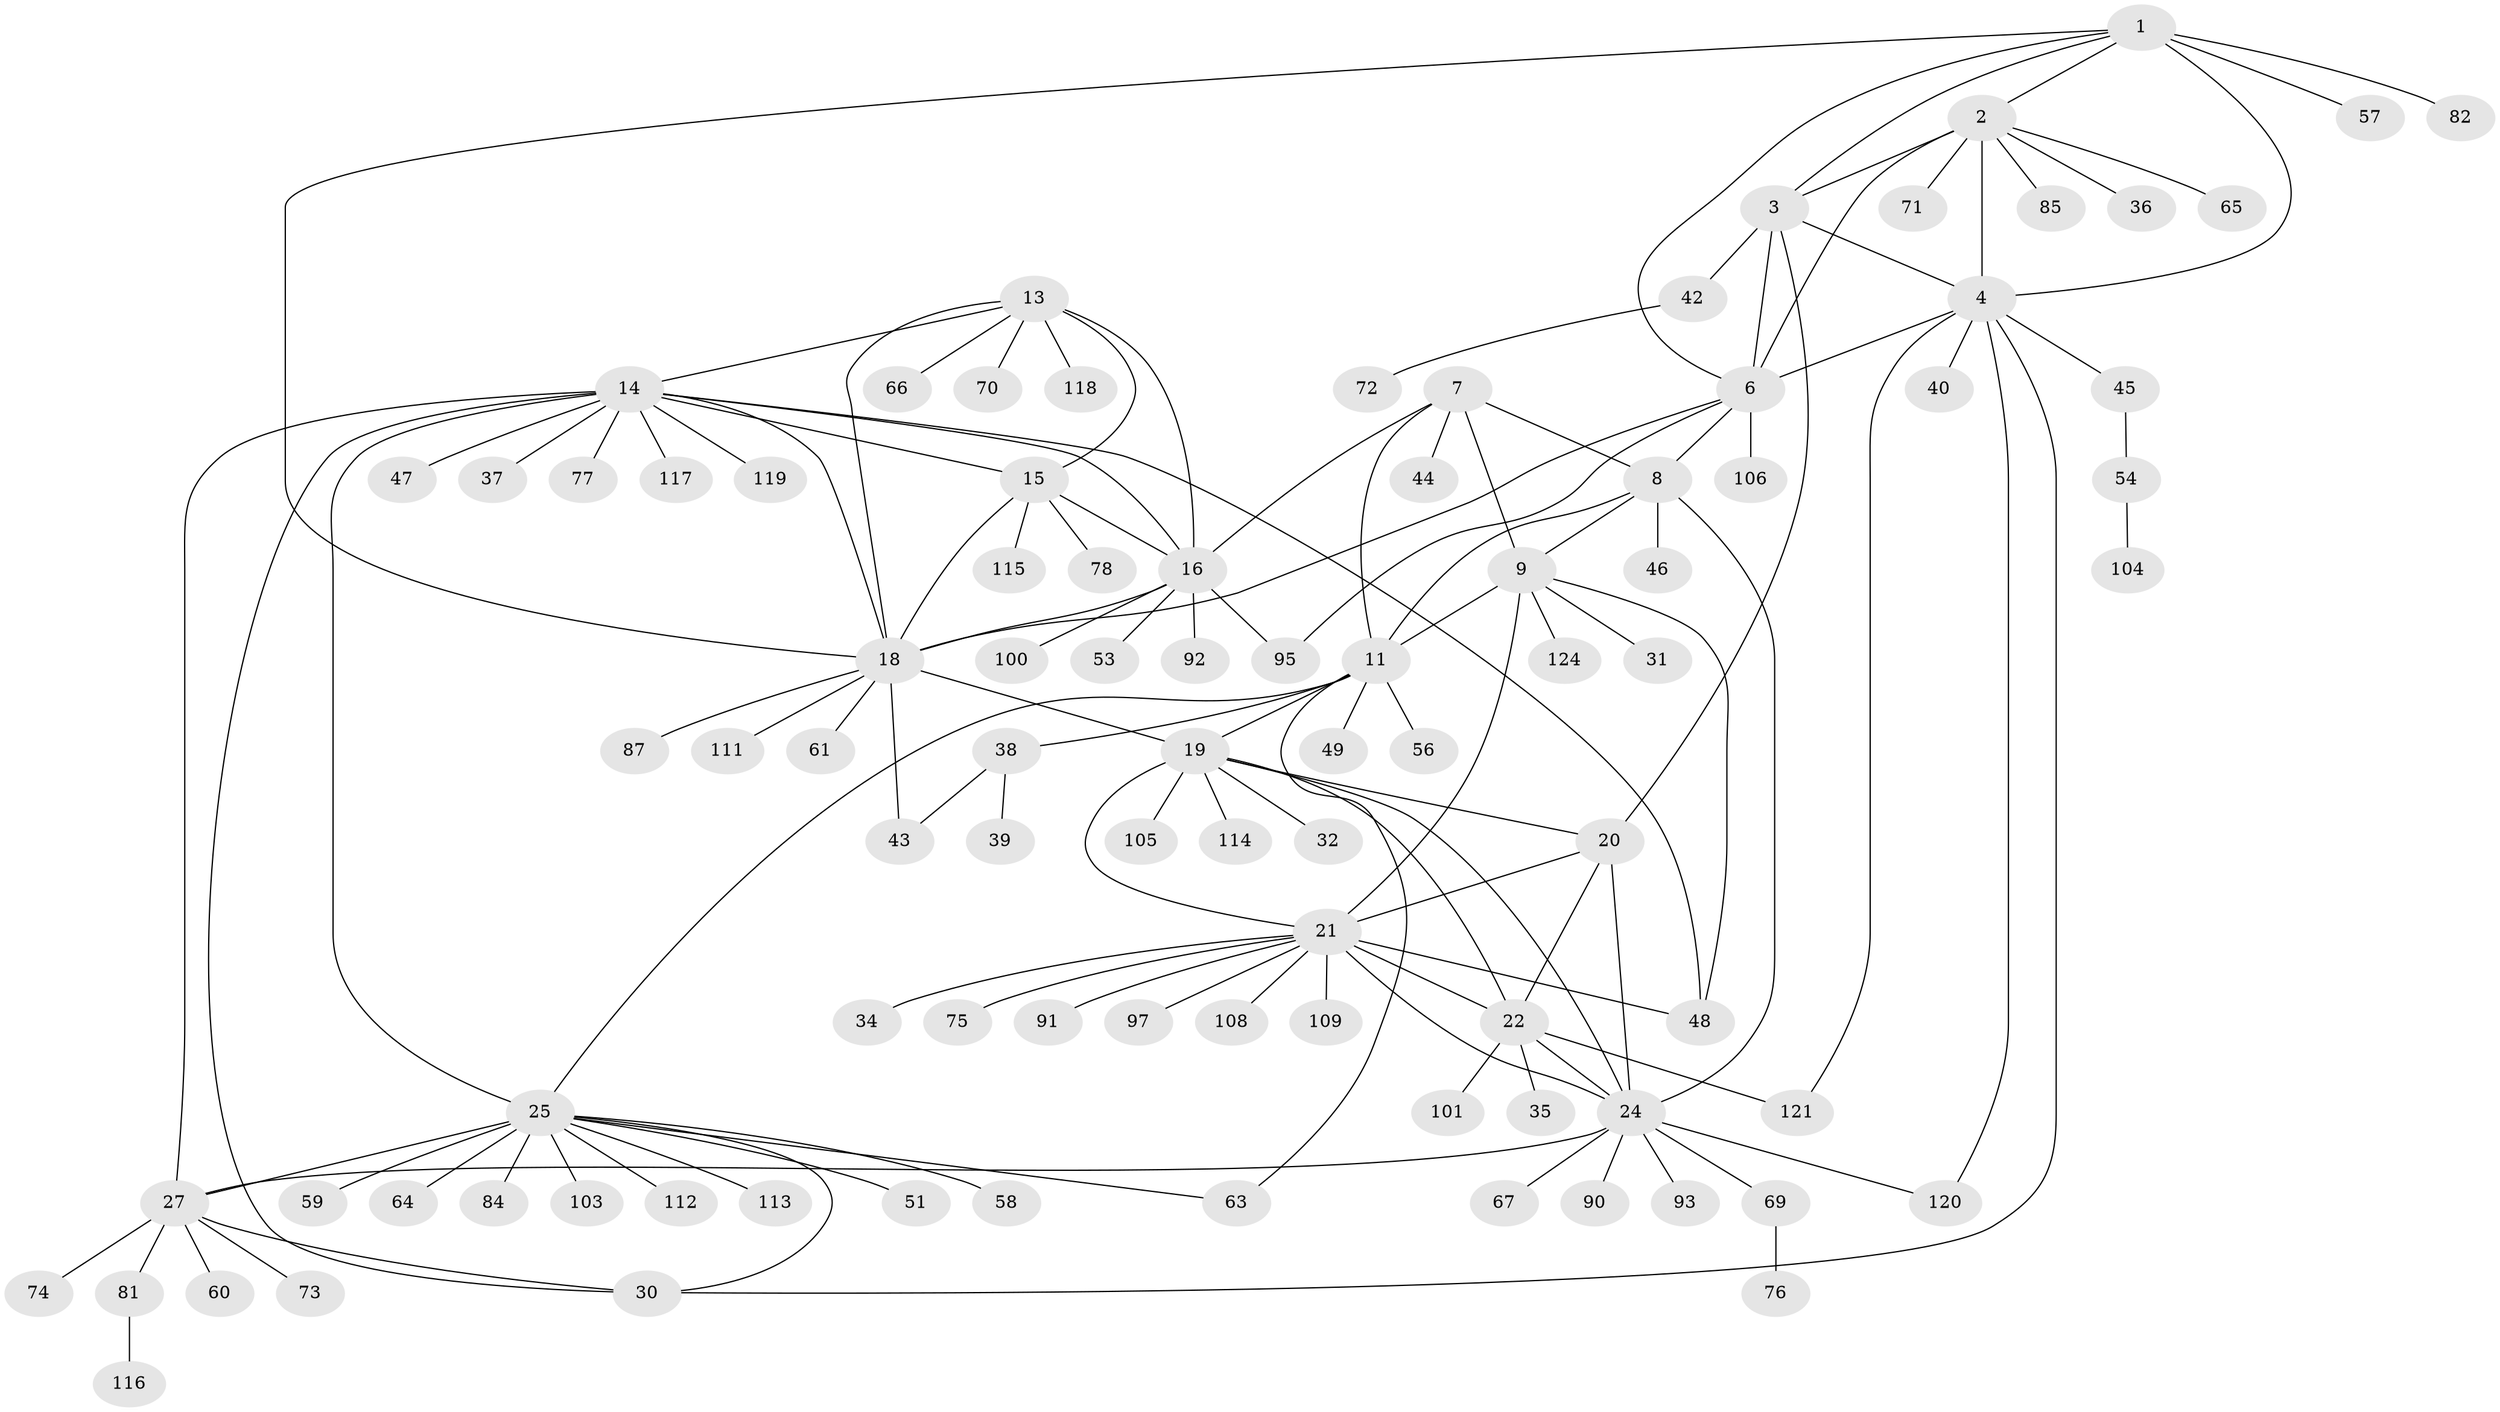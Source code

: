 // Generated by graph-tools (version 1.1) at 2025/52/02/27/25 19:52:15]
// undirected, 94 vertices, 133 edges
graph export_dot {
graph [start="1"]
  node [color=gray90,style=filled];
  1 [super="+68"];
  2 [super="+41"];
  3 [super="+110"];
  4 [super="+5"];
  6;
  7 [super="+62"];
  8 [super="+83"];
  9 [super="+10"];
  11 [super="+12"];
  13 [super="+55"];
  14 [super="+26"];
  15 [super="+17"];
  16 [super="+80"];
  18 [super="+33"];
  19 [super="+88"];
  20;
  21 [super="+23"];
  22 [super="+96"];
  24 [super="+94"];
  25 [super="+28"];
  27 [super="+29"];
  30;
  31;
  32;
  34;
  35 [super="+50"];
  36 [super="+89"];
  37 [super="+99"];
  38;
  39;
  40;
  42 [super="+123"];
  43;
  44;
  45 [super="+52"];
  46;
  47;
  48 [super="+79"];
  49;
  51;
  53;
  54 [super="+107"];
  56;
  57;
  58;
  59;
  60;
  61;
  63;
  64;
  65;
  66;
  67;
  69;
  70;
  71;
  72 [super="+102"];
  73;
  74;
  75;
  76 [super="+98"];
  77;
  78;
  81 [super="+86"];
  82;
  84;
  85;
  87;
  90;
  91;
  92;
  93;
  95;
  97;
  100;
  101;
  103;
  104;
  105;
  106;
  108;
  109;
  111 [super="+122"];
  112;
  113;
  114;
  115;
  116;
  117;
  118;
  119;
  120;
  121;
  124;
  1 -- 2;
  1 -- 3;
  1 -- 4 [weight=2];
  1 -- 6;
  1 -- 18;
  1 -- 57;
  1 -- 82;
  2 -- 3;
  2 -- 4 [weight=2];
  2 -- 6;
  2 -- 36;
  2 -- 71;
  2 -- 85;
  2 -- 65;
  3 -- 4 [weight=2];
  3 -- 6;
  3 -- 20;
  3 -- 42;
  4 -- 6 [weight=2];
  4 -- 30;
  4 -- 40;
  4 -- 121;
  4 -- 120;
  4 -- 45;
  6 -- 8;
  6 -- 95;
  6 -- 106;
  6 -- 18;
  7 -- 8;
  7 -- 9 [weight=2];
  7 -- 11 [weight=2];
  7 -- 16;
  7 -- 44;
  8 -- 9 [weight=2];
  8 -- 11 [weight=2];
  8 -- 46;
  8 -- 24;
  9 -- 11 [weight=4];
  9 -- 21;
  9 -- 124;
  9 -- 31;
  9 -- 48;
  11 -- 25;
  11 -- 38;
  11 -- 49;
  11 -- 56;
  11 -- 63;
  11 -- 19;
  13 -- 14;
  13 -- 15 [weight=2];
  13 -- 16;
  13 -- 18;
  13 -- 66;
  13 -- 70;
  13 -- 118;
  14 -- 15 [weight=2];
  14 -- 16;
  14 -- 18;
  14 -- 48;
  14 -- 117;
  14 -- 119;
  14 -- 37;
  14 -- 77;
  14 -- 47;
  14 -- 25 [weight=2];
  14 -- 27 [weight=2];
  14 -- 30;
  15 -- 16 [weight=2];
  15 -- 18 [weight=2];
  15 -- 115;
  15 -- 78;
  16 -- 18;
  16 -- 53;
  16 -- 92;
  16 -- 95;
  16 -- 100;
  18 -- 19;
  18 -- 61;
  18 -- 87;
  18 -- 111;
  18 -- 43;
  19 -- 20;
  19 -- 21 [weight=2];
  19 -- 22;
  19 -- 24;
  19 -- 32;
  19 -- 105;
  19 -- 114;
  20 -- 21 [weight=2];
  20 -- 22;
  20 -- 24;
  21 -- 22 [weight=2];
  21 -- 24 [weight=2];
  21 -- 48;
  21 -- 75;
  21 -- 91;
  21 -- 97;
  21 -- 108;
  21 -- 109;
  21 -- 34;
  22 -- 24;
  22 -- 35;
  22 -- 121;
  22 -- 101;
  24 -- 67;
  24 -- 69;
  24 -- 90;
  24 -- 93;
  24 -- 120;
  24 -- 27;
  25 -- 27 [weight=4];
  25 -- 30 [weight=2];
  25 -- 51;
  25 -- 64;
  25 -- 103;
  25 -- 59;
  25 -- 112;
  25 -- 113;
  25 -- 84;
  25 -- 58;
  25 -- 63;
  27 -- 30 [weight=2];
  27 -- 60;
  27 -- 73;
  27 -- 74;
  27 -- 81;
  38 -- 39;
  38 -- 43;
  42 -- 72;
  45 -- 54;
  54 -- 104;
  69 -- 76;
  81 -- 116;
}
